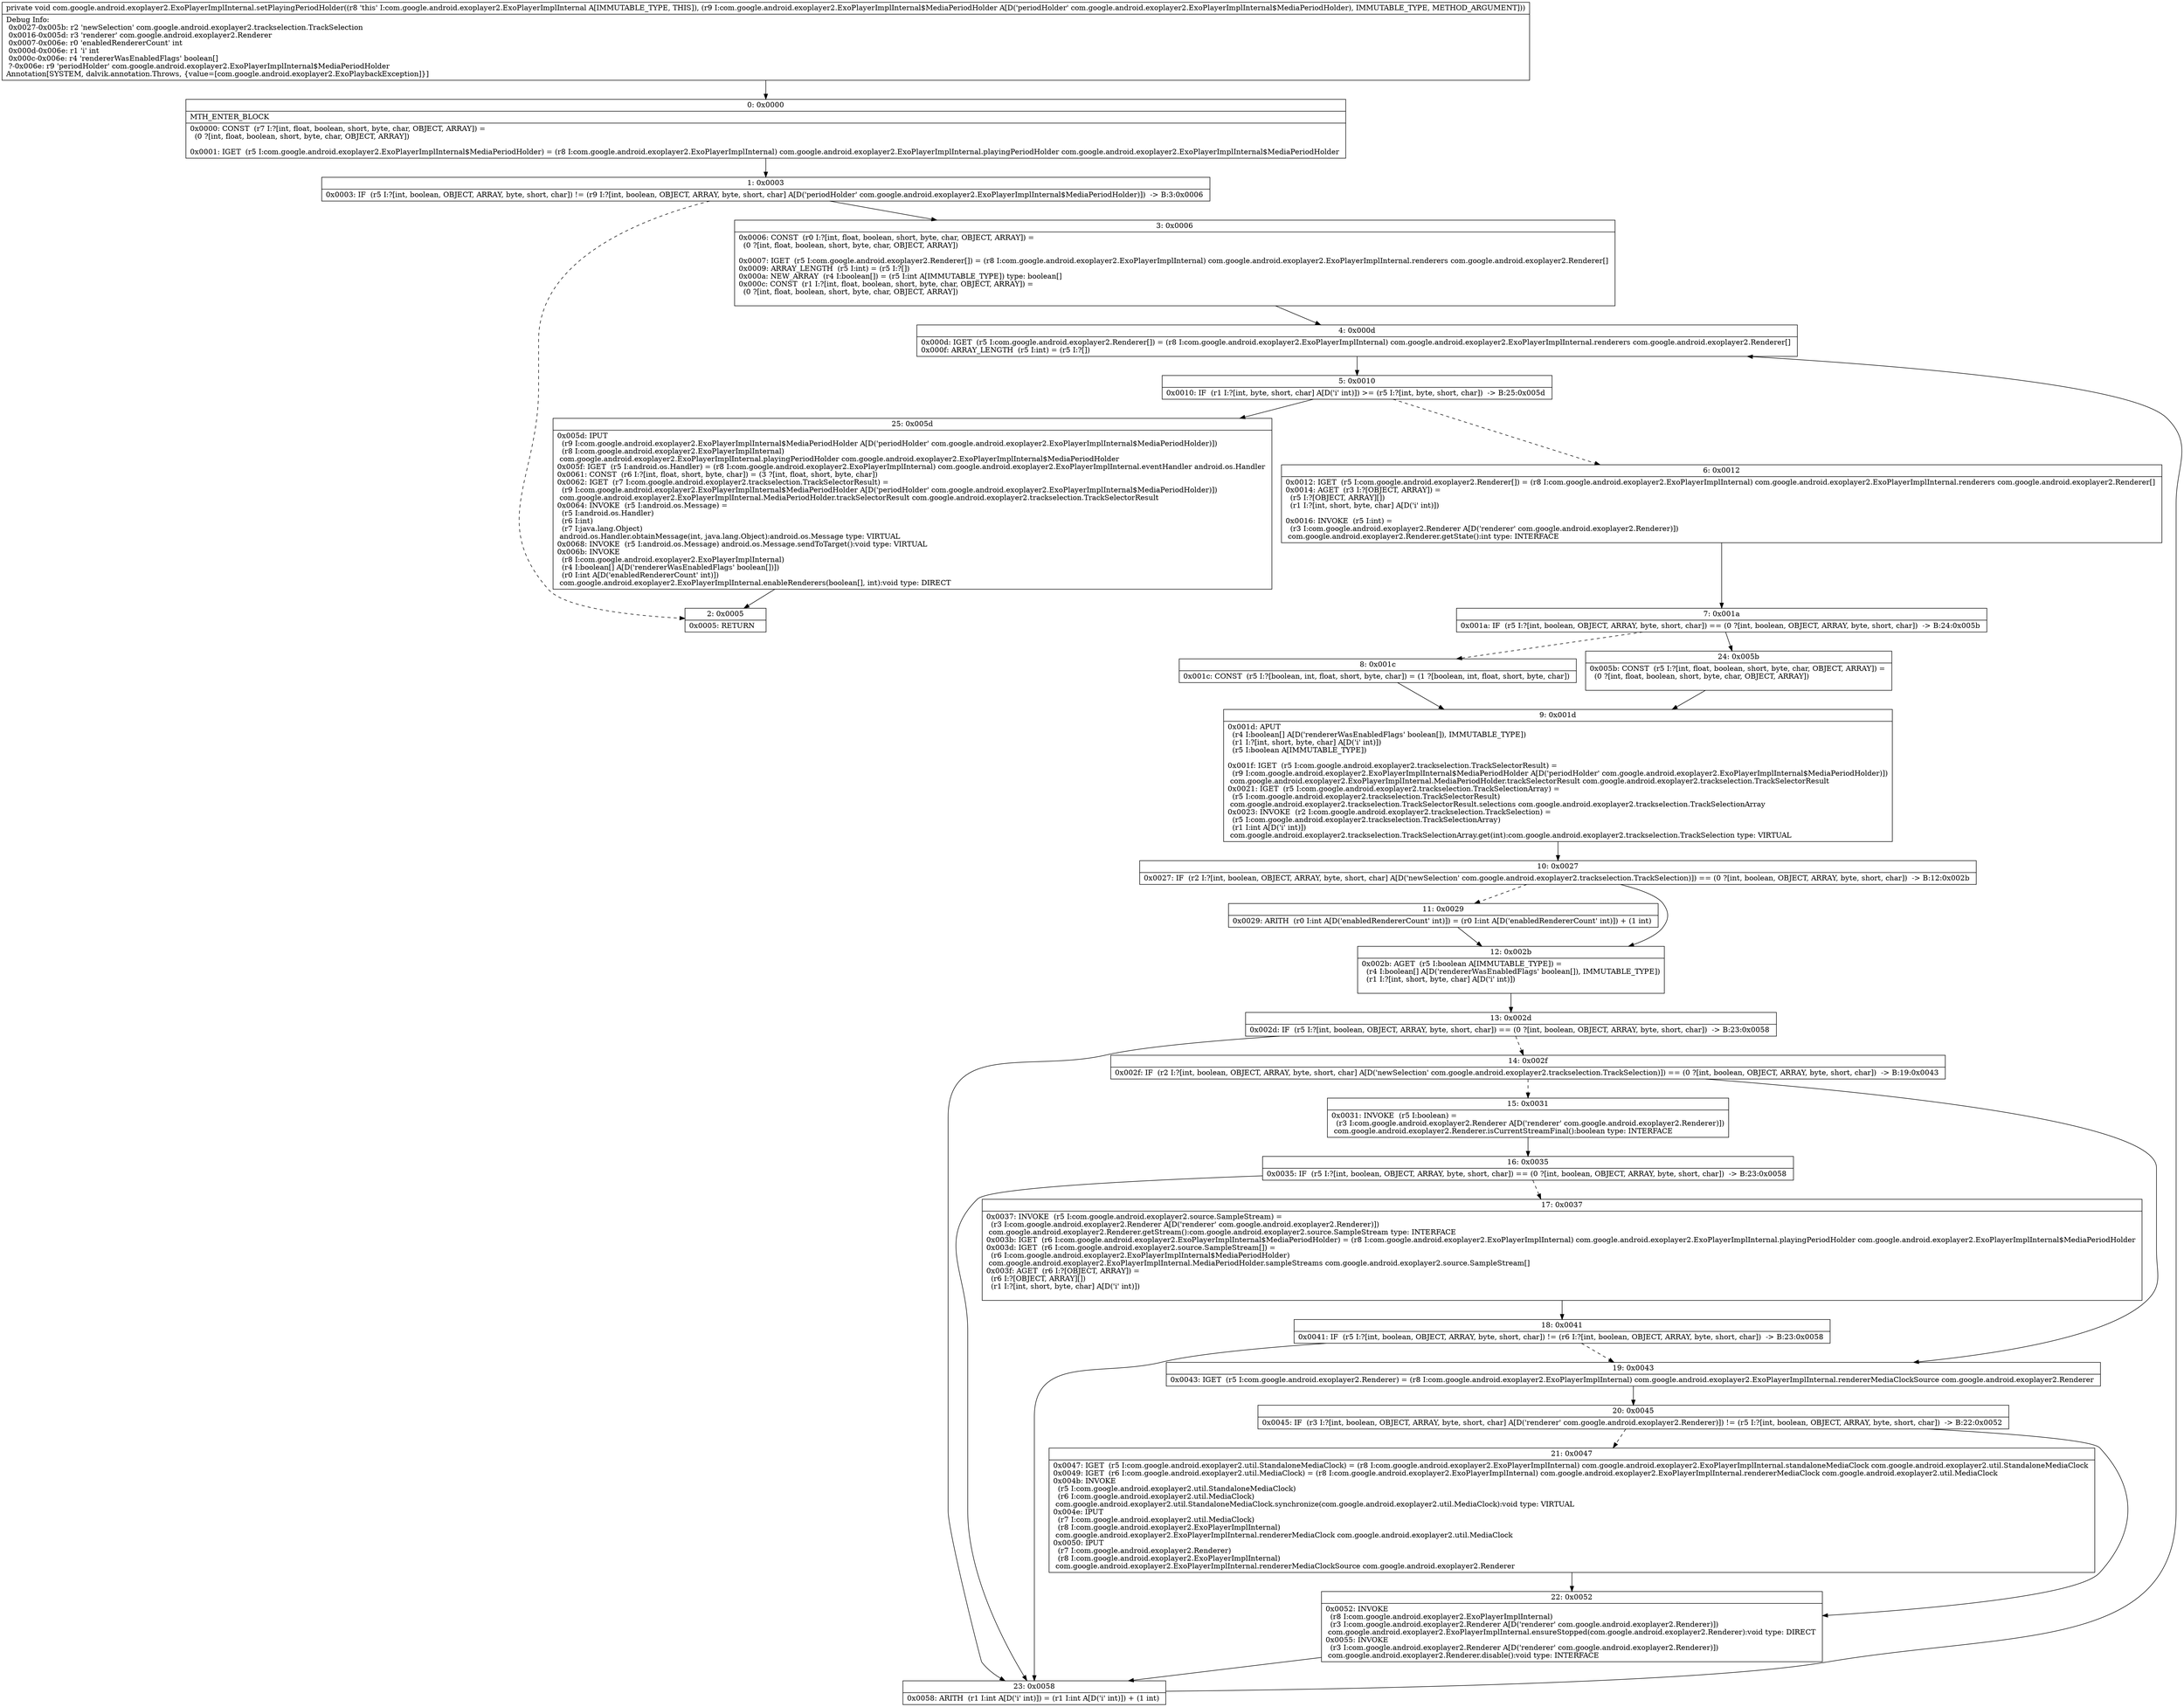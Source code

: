 digraph "CFG forcom.google.android.exoplayer2.ExoPlayerImplInternal.setPlayingPeriodHolder(Lcom\/google\/android\/exoplayer2\/ExoPlayerImplInternal$MediaPeriodHolder;)V" {
Node_0 [shape=record,label="{0\:\ 0x0000|MTH_ENTER_BLOCK\l|0x0000: CONST  (r7 I:?[int, float, boolean, short, byte, char, OBJECT, ARRAY]) = \l  (0 ?[int, float, boolean, short, byte, char, OBJECT, ARRAY])\l \l0x0001: IGET  (r5 I:com.google.android.exoplayer2.ExoPlayerImplInternal$MediaPeriodHolder) = (r8 I:com.google.android.exoplayer2.ExoPlayerImplInternal) com.google.android.exoplayer2.ExoPlayerImplInternal.playingPeriodHolder com.google.android.exoplayer2.ExoPlayerImplInternal$MediaPeriodHolder \l}"];
Node_1 [shape=record,label="{1\:\ 0x0003|0x0003: IF  (r5 I:?[int, boolean, OBJECT, ARRAY, byte, short, char]) != (r9 I:?[int, boolean, OBJECT, ARRAY, byte, short, char] A[D('periodHolder' com.google.android.exoplayer2.ExoPlayerImplInternal$MediaPeriodHolder)])  \-\> B:3:0x0006 \l}"];
Node_2 [shape=record,label="{2\:\ 0x0005|0x0005: RETURN   \l}"];
Node_3 [shape=record,label="{3\:\ 0x0006|0x0006: CONST  (r0 I:?[int, float, boolean, short, byte, char, OBJECT, ARRAY]) = \l  (0 ?[int, float, boolean, short, byte, char, OBJECT, ARRAY])\l \l0x0007: IGET  (r5 I:com.google.android.exoplayer2.Renderer[]) = (r8 I:com.google.android.exoplayer2.ExoPlayerImplInternal) com.google.android.exoplayer2.ExoPlayerImplInternal.renderers com.google.android.exoplayer2.Renderer[] \l0x0009: ARRAY_LENGTH  (r5 I:int) = (r5 I:?[]) \l0x000a: NEW_ARRAY  (r4 I:boolean[]) = (r5 I:int A[IMMUTABLE_TYPE]) type: boolean[] \l0x000c: CONST  (r1 I:?[int, float, boolean, short, byte, char, OBJECT, ARRAY]) = \l  (0 ?[int, float, boolean, short, byte, char, OBJECT, ARRAY])\l \l}"];
Node_4 [shape=record,label="{4\:\ 0x000d|0x000d: IGET  (r5 I:com.google.android.exoplayer2.Renderer[]) = (r8 I:com.google.android.exoplayer2.ExoPlayerImplInternal) com.google.android.exoplayer2.ExoPlayerImplInternal.renderers com.google.android.exoplayer2.Renderer[] \l0x000f: ARRAY_LENGTH  (r5 I:int) = (r5 I:?[]) \l}"];
Node_5 [shape=record,label="{5\:\ 0x0010|0x0010: IF  (r1 I:?[int, byte, short, char] A[D('i' int)]) \>= (r5 I:?[int, byte, short, char])  \-\> B:25:0x005d \l}"];
Node_6 [shape=record,label="{6\:\ 0x0012|0x0012: IGET  (r5 I:com.google.android.exoplayer2.Renderer[]) = (r8 I:com.google.android.exoplayer2.ExoPlayerImplInternal) com.google.android.exoplayer2.ExoPlayerImplInternal.renderers com.google.android.exoplayer2.Renderer[] \l0x0014: AGET  (r3 I:?[OBJECT, ARRAY]) = \l  (r5 I:?[OBJECT, ARRAY][])\l  (r1 I:?[int, short, byte, char] A[D('i' int)])\l \l0x0016: INVOKE  (r5 I:int) = \l  (r3 I:com.google.android.exoplayer2.Renderer A[D('renderer' com.google.android.exoplayer2.Renderer)])\l com.google.android.exoplayer2.Renderer.getState():int type: INTERFACE \l}"];
Node_7 [shape=record,label="{7\:\ 0x001a|0x001a: IF  (r5 I:?[int, boolean, OBJECT, ARRAY, byte, short, char]) == (0 ?[int, boolean, OBJECT, ARRAY, byte, short, char])  \-\> B:24:0x005b \l}"];
Node_8 [shape=record,label="{8\:\ 0x001c|0x001c: CONST  (r5 I:?[boolean, int, float, short, byte, char]) = (1 ?[boolean, int, float, short, byte, char]) \l}"];
Node_9 [shape=record,label="{9\:\ 0x001d|0x001d: APUT  \l  (r4 I:boolean[] A[D('rendererWasEnabledFlags' boolean[]), IMMUTABLE_TYPE])\l  (r1 I:?[int, short, byte, char] A[D('i' int)])\l  (r5 I:boolean A[IMMUTABLE_TYPE])\l \l0x001f: IGET  (r5 I:com.google.android.exoplayer2.trackselection.TrackSelectorResult) = \l  (r9 I:com.google.android.exoplayer2.ExoPlayerImplInternal$MediaPeriodHolder A[D('periodHolder' com.google.android.exoplayer2.ExoPlayerImplInternal$MediaPeriodHolder)])\l com.google.android.exoplayer2.ExoPlayerImplInternal.MediaPeriodHolder.trackSelectorResult com.google.android.exoplayer2.trackselection.TrackSelectorResult \l0x0021: IGET  (r5 I:com.google.android.exoplayer2.trackselection.TrackSelectionArray) = \l  (r5 I:com.google.android.exoplayer2.trackselection.TrackSelectorResult)\l com.google.android.exoplayer2.trackselection.TrackSelectorResult.selections com.google.android.exoplayer2.trackselection.TrackSelectionArray \l0x0023: INVOKE  (r2 I:com.google.android.exoplayer2.trackselection.TrackSelection) = \l  (r5 I:com.google.android.exoplayer2.trackselection.TrackSelectionArray)\l  (r1 I:int A[D('i' int)])\l com.google.android.exoplayer2.trackselection.TrackSelectionArray.get(int):com.google.android.exoplayer2.trackselection.TrackSelection type: VIRTUAL \l}"];
Node_10 [shape=record,label="{10\:\ 0x0027|0x0027: IF  (r2 I:?[int, boolean, OBJECT, ARRAY, byte, short, char] A[D('newSelection' com.google.android.exoplayer2.trackselection.TrackSelection)]) == (0 ?[int, boolean, OBJECT, ARRAY, byte, short, char])  \-\> B:12:0x002b \l}"];
Node_11 [shape=record,label="{11\:\ 0x0029|0x0029: ARITH  (r0 I:int A[D('enabledRendererCount' int)]) = (r0 I:int A[D('enabledRendererCount' int)]) + (1 int) \l}"];
Node_12 [shape=record,label="{12\:\ 0x002b|0x002b: AGET  (r5 I:boolean A[IMMUTABLE_TYPE]) = \l  (r4 I:boolean[] A[D('rendererWasEnabledFlags' boolean[]), IMMUTABLE_TYPE])\l  (r1 I:?[int, short, byte, char] A[D('i' int)])\l \l}"];
Node_13 [shape=record,label="{13\:\ 0x002d|0x002d: IF  (r5 I:?[int, boolean, OBJECT, ARRAY, byte, short, char]) == (0 ?[int, boolean, OBJECT, ARRAY, byte, short, char])  \-\> B:23:0x0058 \l}"];
Node_14 [shape=record,label="{14\:\ 0x002f|0x002f: IF  (r2 I:?[int, boolean, OBJECT, ARRAY, byte, short, char] A[D('newSelection' com.google.android.exoplayer2.trackselection.TrackSelection)]) == (0 ?[int, boolean, OBJECT, ARRAY, byte, short, char])  \-\> B:19:0x0043 \l}"];
Node_15 [shape=record,label="{15\:\ 0x0031|0x0031: INVOKE  (r5 I:boolean) = \l  (r3 I:com.google.android.exoplayer2.Renderer A[D('renderer' com.google.android.exoplayer2.Renderer)])\l com.google.android.exoplayer2.Renderer.isCurrentStreamFinal():boolean type: INTERFACE \l}"];
Node_16 [shape=record,label="{16\:\ 0x0035|0x0035: IF  (r5 I:?[int, boolean, OBJECT, ARRAY, byte, short, char]) == (0 ?[int, boolean, OBJECT, ARRAY, byte, short, char])  \-\> B:23:0x0058 \l}"];
Node_17 [shape=record,label="{17\:\ 0x0037|0x0037: INVOKE  (r5 I:com.google.android.exoplayer2.source.SampleStream) = \l  (r3 I:com.google.android.exoplayer2.Renderer A[D('renderer' com.google.android.exoplayer2.Renderer)])\l com.google.android.exoplayer2.Renderer.getStream():com.google.android.exoplayer2.source.SampleStream type: INTERFACE \l0x003b: IGET  (r6 I:com.google.android.exoplayer2.ExoPlayerImplInternal$MediaPeriodHolder) = (r8 I:com.google.android.exoplayer2.ExoPlayerImplInternal) com.google.android.exoplayer2.ExoPlayerImplInternal.playingPeriodHolder com.google.android.exoplayer2.ExoPlayerImplInternal$MediaPeriodHolder \l0x003d: IGET  (r6 I:com.google.android.exoplayer2.source.SampleStream[]) = \l  (r6 I:com.google.android.exoplayer2.ExoPlayerImplInternal$MediaPeriodHolder)\l com.google.android.exoplayer2.ExoPlayerImplInternal.MediaPeriodHolder.sampleStreams com.google.android.exoplayer2.source.SampleStream[] \l0x003f: AGET  (r6 I:?[OBJECT, ARRAY]) = \l  (r6 I:?[OBJECT, ARRAY][])\l  (r1 I:?[int, short, byte, char] A[D('i' int)])\l \l}"];
Node_18 [shape=record,label="{18\:\ 0x0041|0x0041: IF  (r5 I:?[int, boolean, OBJECT, ARRAY, byte, short, char]) != (r6 I:?[int, boolean, OBJECT, ARRAY, byte, short, char])  \-\> B:23:0x0058 \l}"];
Node_19 [shape=record,label="{19\:\ 0x0043|0x0043: IGET  (r5 I:com.google.android.exoplayer2.Renderer) = (r8 I:com.google.android.exoplayer2.ExoPlayerImplInternal) com.google.android.exoplayer2.ExoPlayerImplInternal.rendererMediaClockSource com.google.android.exoplayer2.Renderer \l}"];
Node_20 [shape=record,label="{20\:\ 0x0045|0x0045: IF  (r3 I:?[int, boolean, OBJECT, ARRAY, byte, short, char] A[D('renderer' com.google.android.exoplayer2.Renderer)]) != (r5 I:?[int, boolean, OBJECT, ARRAY, byte, short, char])  \-\> B:22:0x0052 \l}"];
Node_21 [shape=record,label="{21\:\ 0x0047|0x0047: IGET  (r5 I:com.google.android.exoplayer2.util.StandaloneMediaClock) = (r8 I:com.google.android.exoplayer2.ExoPlayerImplInternal) com.google.android.exoplayer2.ExoPlayerImplInternal.standaloneMediaClock com.google.android.exoplayer2.util.StandaloneMediaClock \l0x0049: IGET  (r6 I:com.google.android.exoplayer2.util.MediaClock) = (r8 I:com.google.android.exoplayer2.ExoPlayerImplInternal) com.google.android.exoplayer2.ExoPlayerImplInternal.rendererMediaClock com.google.android.exoplayer2.util.MediaClock \l0x004b: INVOKE  \l  (r5 I:com.google.android.exoplayer2.util.StandaloneMediaClock)\l  (r6 I:com.google.android.exoplayer2.util.MediaClock)\l com.google.android.exoplayer2.util.StandaloneMediaClock.synchronize(com.google.android.exoplayer2.util.MediaClock):void type: VIRTUAL \l0x004e: IPUT  \l  (r7 I:com.google.android.exoplayer2.util.MediaClock)\l  (r8 I:com.google.android.exoplayer2.ExoPlayerImplInternal)\l com.google.android.exoplayer2.ExoPlayerImplInternal.rendererMediaClock com.google.android.exoplayer2.util.MediaClock \l0x0050: IPUT  \l  (r7 I:com.google.android.exoplayer2.Renderer)\l  (r8 I:com.google.android.exoplayer2.ExoPlayerImplInternal)\l com.google.android.exoplayer2.ExoPlayerImplInternal.rendererMediaClockSource com.google.android.exoplayer2.Renderer \l}"];
Node_22 [shape=record,label="{22\:\ 0x0052|0x0052: INVOKE  \l  (r8 I:com.google.android.exoplayer2.ExoPlayerImplInternal)\l  (r3 I:com.google.android.exoplayer2.Renderer A[D('renderer' com.google.android.exoplayer2.Renderer)])\l com.google.android.exoplayer2.ExoPlayerImplInternal.ensureStopped(com.google.android.exoplayer2.Renderer):void type: DIRECT \l0x0055: INVOKE  \l  (r3 I:com.google.android.exoplayer2.Renderer A[D('renderer' com.google.android.exoplayer2.Renderer)])\l com.google.android.exoplayer2.Renderer.disable():void type: INTERFACE \l}"];
Node_23 [shape=record,label="{23\:\ 0x0058|0x0058: ARITH  (r1 I:int A[D('i' int)]) = (r1 I:int A[D('i' int)]) + (1 int) \l}"];
Node_24 [shape=record,label="{24\:\ 0x005b|0x005b: CONST  (r5 I:?[int, float, boolean, short, byte, char, OBJECT, ARRAY]) = \l  (0 ?[int, float, boolean, short, byte, char, OBJECT, ARRAY])\l \l}"];
Node_25 [shape=record,label="{25\:\ 0x005d|0x005d: IPUT  \l  (r9 I:com.google.android.exoplayer2.ExoPlayerImplInternal$MediaPeriodHolder A[D('periodHolder' com.google.android.exoplayer2.ExoPlayerImplInternal$MediaPeriodHolder)])\l  (r8 I:com.google.android.exoplayer2.ExoPlayerImplInternal)\l com.google.android.exoplayer2.ExoPlayerImplInternal.playingPeriodHolder com.google.android.exoplayer2.ExoPlayerImplInternal$MediaPeriodHolder \l0x005f: IGET  (r5 I:android.os.Handler) = (r8 I:com.google.android.exoplayer2.ExoPlayerImplInternal) com.google.android.exoplayer2.ExoPlayerImplInternal.eventHandler android.os.Handler \l0x0061: CONST  (r6 I:?[int, float, short, byte, char]) = (3 ?[int, float, short, byte, char]) \l0x0062: IGET  (r7 I:com.google.android.exoplayer2.trackselection.TrackSelectorResult) = \l  (r9 I:com.google.android.exoplayer2.ExoPlayerImplInternal$MediaPeriodHolder A[D('periodHolder' com.google.android.exoplayer2.ExoPlayerImplInternal$MediaPeriodHolder)])\l com.google.android.exoplayer2.ExoPlayerImplInternal.MediaPeriodHolder.trackSelectorResult com.google.android.exoplayer2.trackselection.TrackSelectorResult \l0x0064: INVOKE  (r5 I:android.os.Message) = \l  (r5 I:android.os.Handler)\l  (r6 I:int)\l  (r7 I:java.lang.Object)\l android.os.Handler.obtainMessage(int, java.lang.Object):android.os.Message type: VIRTUAL \l0x0068: INVOKE  (r5 I:android.os.Message) android.os.Message.sendToTarget():void type: VIRTUAL \l0x006b: INVOKE  \l  (r8 I:com.google.android.exoplayer2.ExoPlayerImplInternal)\l  (r4 I:boolean[] A[D('rendererWasEnabledFlags' boolean[])])\l  (r0 I:int A[D('enabledRendererCount' int)])\l com.google.android.exoplayer2.ExoPlayerImplInternal.enableRenderers(boolean[], int):void type: DIRECT \l}"];
MethodNode[shape=record,label="{private void com.google.android.exoplayer2.ExoPlayerImplInternal.setPlayingPeriodHolder((r8 'this' I:com.google.android.exoplayer2.ExoPlayerImplInternal A[IMMUTABLE_TYPE, THIS]), (r9 I:com.google.android.exoplayer2.ExoPlayerImplInternal$MediaPeriodHolder A[D('periodHolder' com.google.android.exoplayer2.ExoPlayerImplInternal$MediaPeriodHolder), IMMUTABLE_TYPE, METHOD_ARGUMENT]))  | Debug Info:\l  0x0027\-0x005b: r2 'newSelection' com.google.android.exoplayer2.trackselection.TrackSelection\l  0x0016\-0x005d: r3 'renderer' com.google.android.exoplayer2.Renderer\l  0x0007\-0x006e: r0 'enabledRendererCount' int\l  0x000d\-0x006e: r1 'i' int\l  0x000c\-0x006e: r4 'rendererWasEnabledFlags' boolean[]\l  ?\-0x006e: r9 'periodHolder' com.google.android.exoplayer2.ExoPlayerImplInternal$MediaPeriodHolder\lAnnotation[SYSTEM, dalvik.annotation.Throws, \{value=[com.google.android.exoplayer2.ExoPlaybackException]\}]\l}"];
MethodNode -> Node_0;
Node_0 -> Node_1;
Node_1 -> Node_2[style=dashed];
Node_1 -> Node_3;
Node_3 -> Node_4;
Node_4 -> Node_5;
Node_5 -> Node_6[style=dashed];
Node_5 -> Node_25;
Node_6 -> Node_7;
Node_7 -> Node_8[style=dashed];
Node_7 -> Node_24;
Node_8 -> Node_9;
Node_9 -> Node_10;
Node_10 -> Node_11[style=dashed];
Node_10 -> Node_12;
Node_11 -> Node_12;
Node_12 -> Node_13;
Node_13 -> Node_14[style=dashed];
Node_13 -> Node_23;
Node_14 -> Node_15[style=dashed];
Node_14 -> Node_19;
Node_15 -> Node_16;
Node_16 -> Node_17[style=dashed];
Node_16 -> Node_23;
Node_17 -> Node_18;
Node_18 -> Node_19[style=dashed];
Node_18 -> Node_23;
Node_19 -> Node_20;
Node_20 -> Node_21[style=dashed];
Node_20 -> Node_22;
Node_21 -> Node_22;
Node_22 -> Node_23;
Node_23 -> Node_4;
Node_24 -> Node_9;
Node_25 -> Node_2;
}

